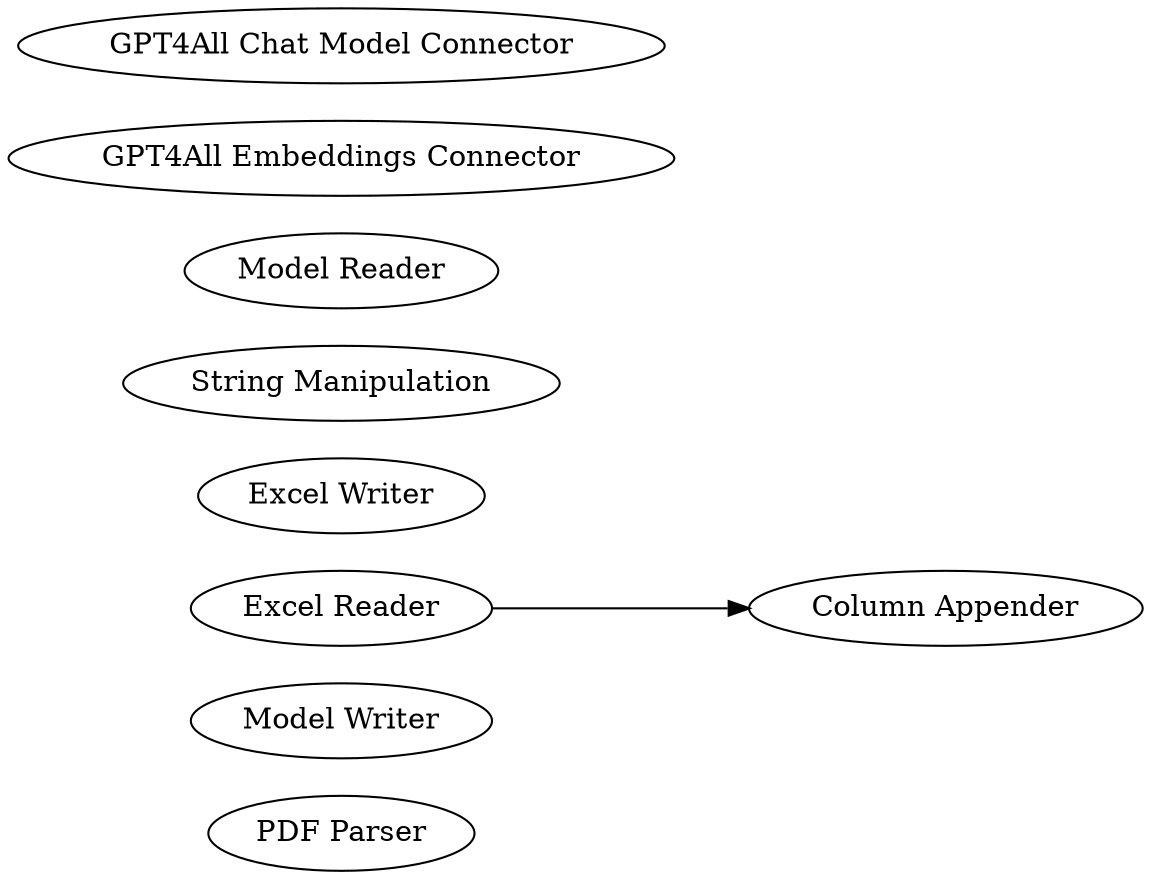 digraph {
	26 [label="PDF Parser"]
	1835 [label="Model Writer"]
	1911 [label="Excel Reader"]
	1912 [label="Excel Writer"]
	1915 [label="Column Appender"]
	1922 [label="String Manipulation"]
	1933 [label="Model Reader"]
	1936 [label="GPT4All Embeddings Connector"]
	1938 [label="GPT4All Chat Model Connector"]
	1911 -> 1915
	rankdir=LR
}

